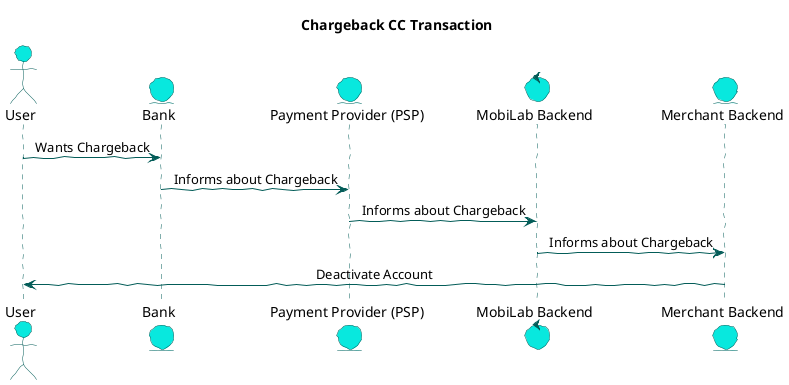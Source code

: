 @startuml

skinparam handwritten true
skinparam ControlBorderColor #035C58
skinparam ControlBackgroundColor #08E8DE
skinparam sequenceMessageAlign center
skinparam EntityBackgroundColor #08E8DE
skinparam EntityBorderColor #035C58
skinparam ActorBackgroundColor #08E8DE
skinparam ActorBorderColor #035C58
skinparam ArrowColor #035C58
skinparam SequenceLifeLineBorderColor #035C58

title Chargeback CC Transaction

actor "User" as User
entity "Bank" as Bank
entity "Payment Provider (PSP)" as PSP
control "MobiLab Backend" as MBE
entity "Merchant Backend" as MEC

User -> Bank: Wants Chargeback
Bank -> PSP: Informs about Chargeback
PSP -> MBE: Informs about Chargeback
MBE -> MEC: Informs about Chargeback
MEC -> User: Deactivate Account

@enduml